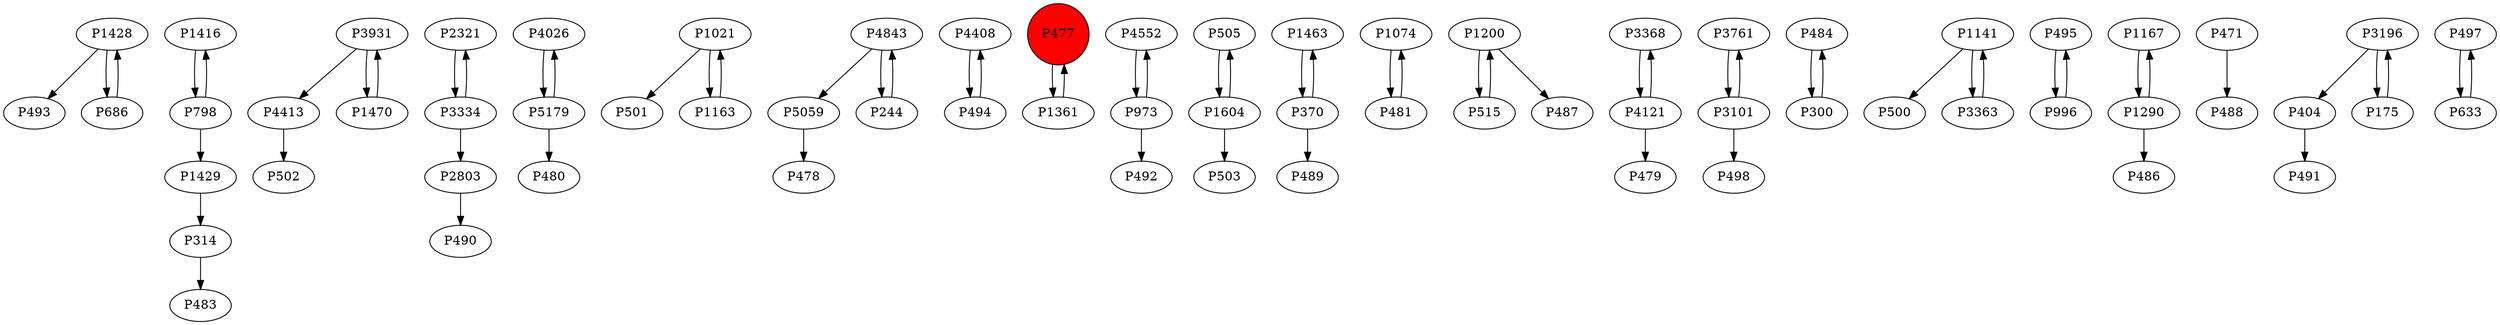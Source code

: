 digraph {
	P1428 -> P493
	P1416 -> P798
	P3931 -> P4413
	P2321 -> P3334
	P2803 -> P490
	P4026 -> P5179
	P1021 -> P501
	P686 -> P1428
	P5059 -> P478
	P4408 -> P494
	P477 -> P1361
	P4552 -> P973
	P3931 -> P1470
	P505 -> P1604
	P1463 -> P370
	P1163 -> P1021
	P1074 -> P481
	P1200 -> P515
	P3368 -> P4121
	P4843 -> P5059
	P494 -> P4408
	P798 -> P1416
	P3761 -> P3101
	P1021 -> P1163
	P484 -> P300
	P1141 -> P500
	P1470 -> P3931
	P495 -> P996
	P3363 -> P1141
	P1167 -> P1290
	P996 -> P495
	P471 -> P488
	P3334 -> P2321
	P404 -> P491
	P4121 -> P3368
	P497 -> P633
	P3196 -> P175
	P1429 -> P314
	P4121 -> P479
	P3101 -> P498
	P1141 -> P3363
	P1200 -> P487
	P5179 -> P4026
	P370 -> P1463
	P1428 -> P686
	P5179 -> P480
	P515 -> P1200
	P175 -> P3196
	P4843 -> P244
	P973 -> P4552
	P300 -> P484
	P973 -> P492
	P3334 -> P2803
	P3101 -> P3761
	P370 -> P489
	P4413 -> P502
	P798 -> P1429
	P1361 -> P477
	P1290 -> P486
	P1604 -> P503
	P633 -> P497
	P3196 -> P404
	P1290 -> P1167
	P1604 -> P505
	P481 -> P1074
	P314 -> P483
	P244 -> P4843
	P477 [shape=circle]
	P477 [style=filled]
	P477 [fillcolor=red]
}